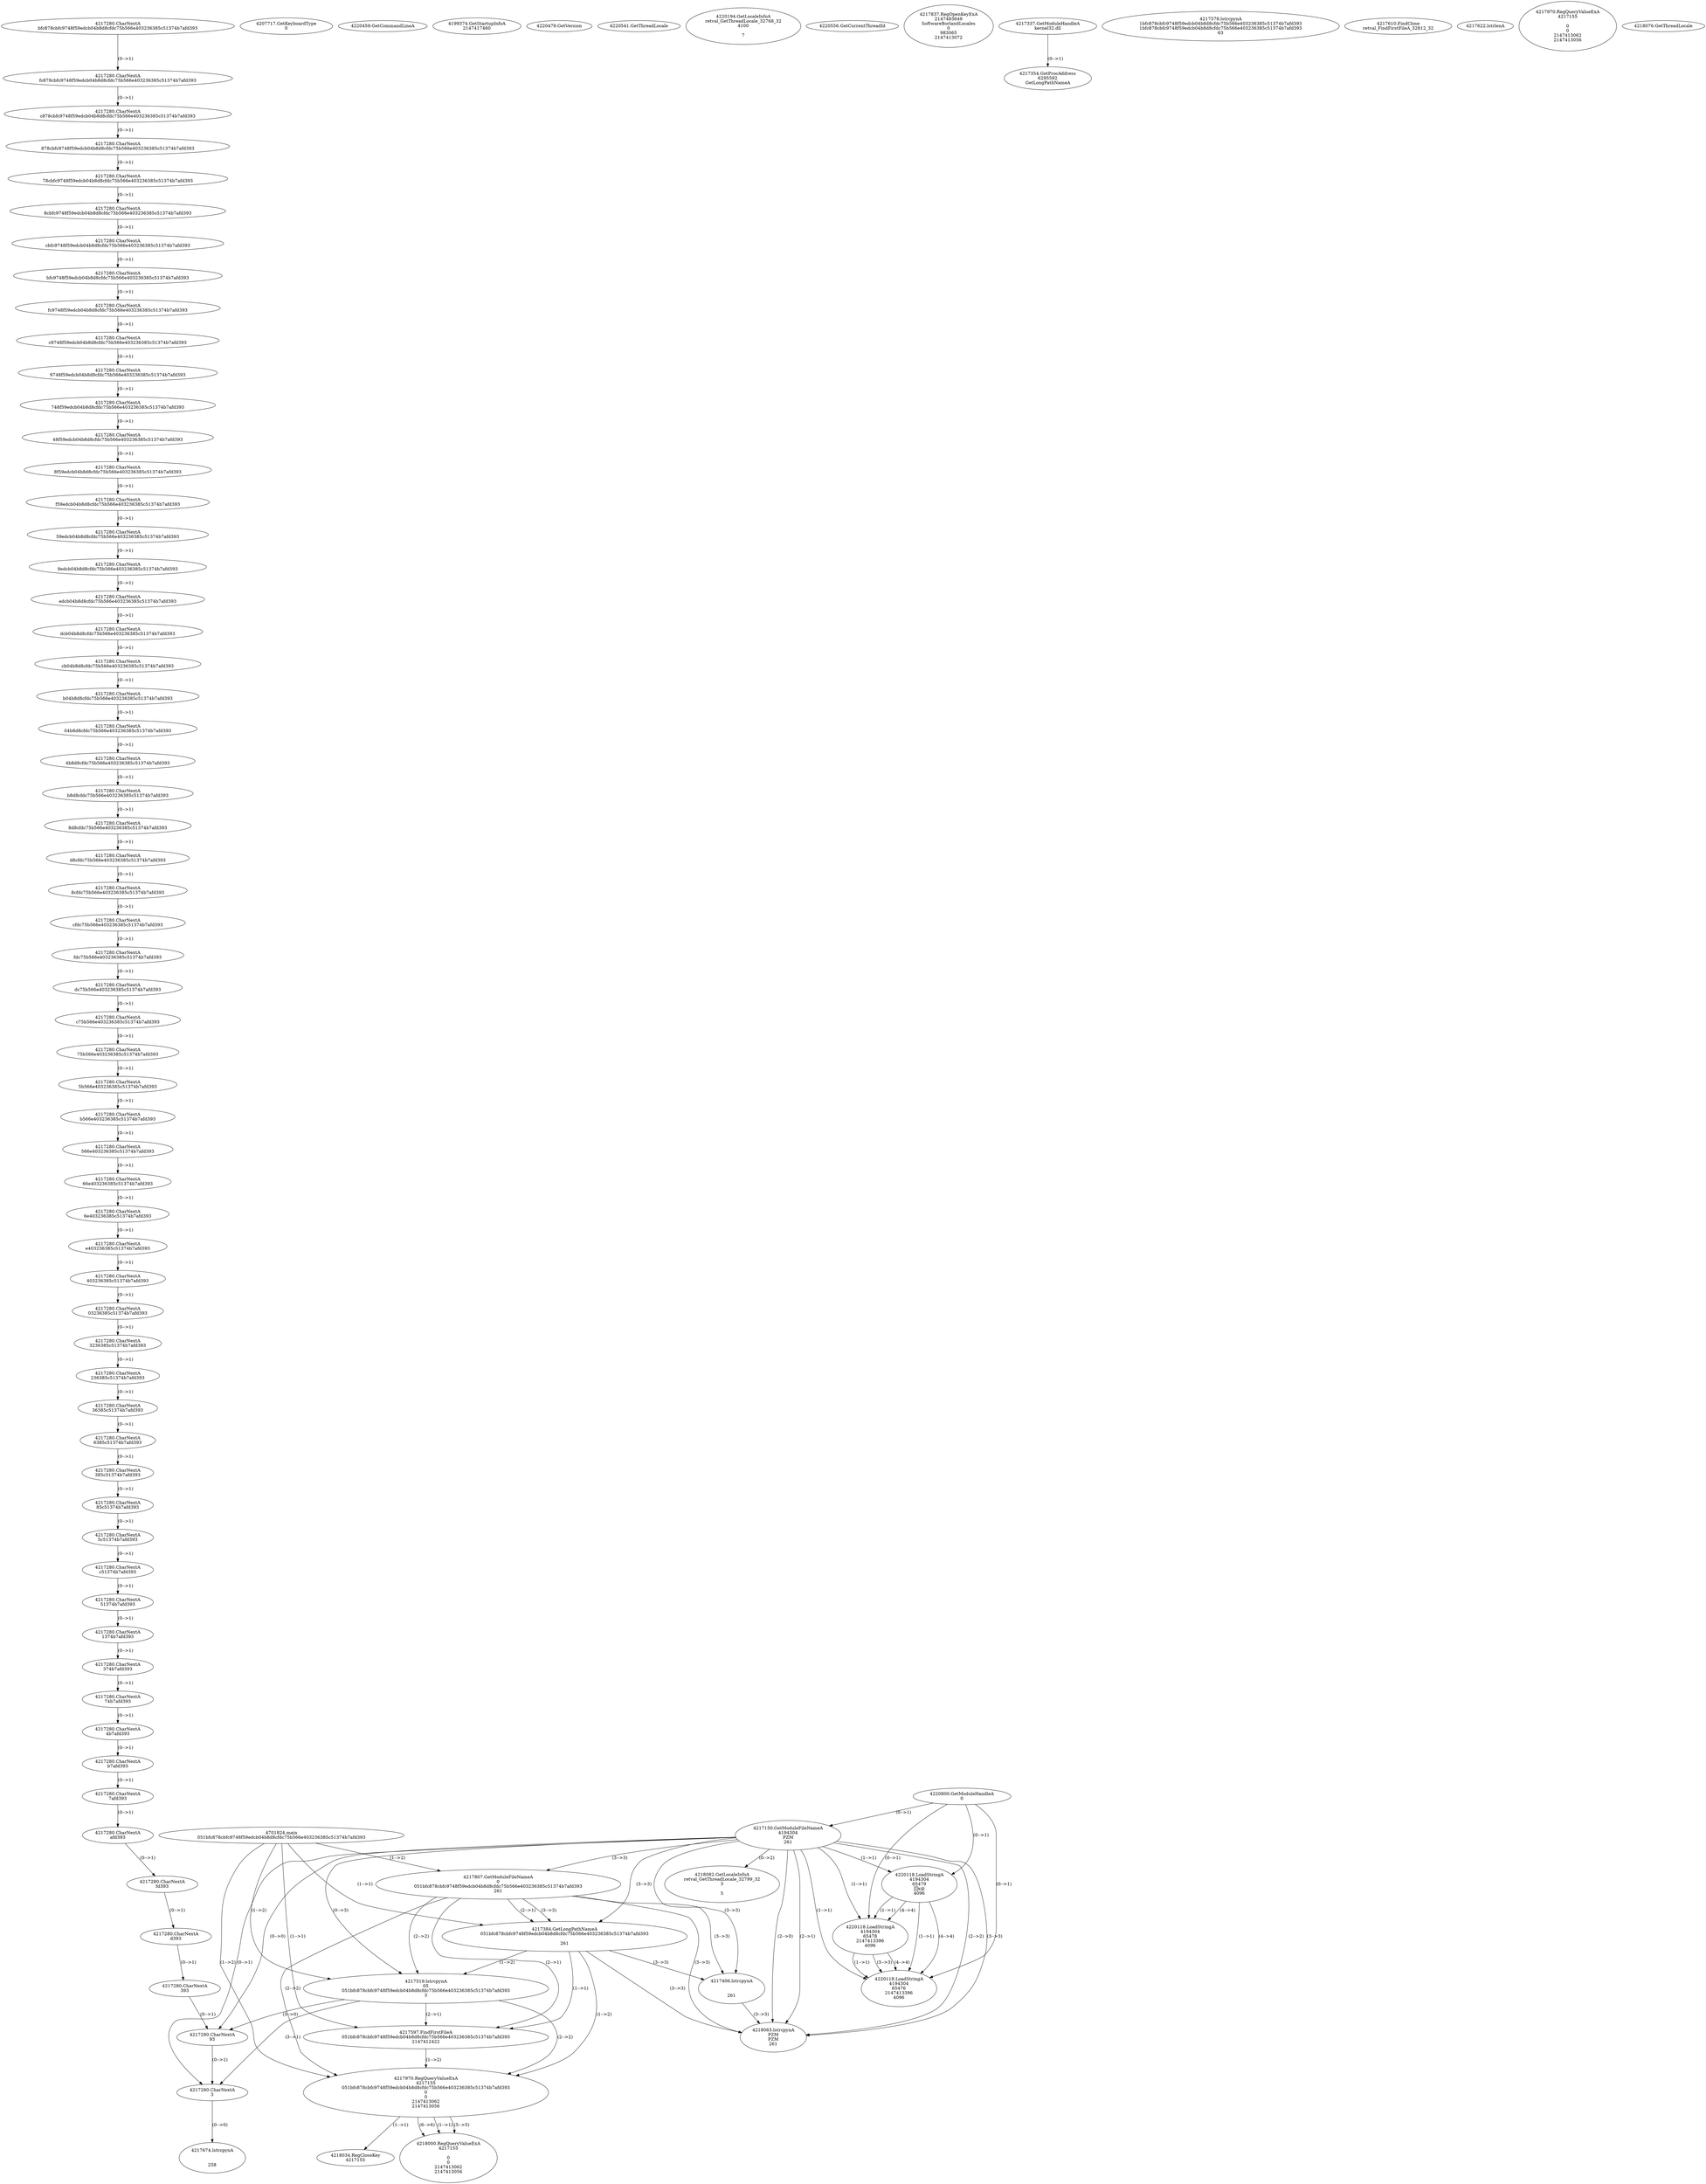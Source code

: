 // Global SCDG with merge call
digraph {
	0 [label="4701824.main
051bfc878cbfc9748f59edcb04b8d8cfdc75b566e403236385c51374b7afd393"]
	1 [label="4220800.GetModuleHandleA
0"]
	2 [label="4207717.GetKeyboardType
0"]
	3 [label="4220459.GetCommandLineA
"]
	4 [label="4199374.GetStartupInfoA
2147417460"]
	5 [label="4220479.GetVersion
"]
	6 [label="4220541.GetThreadLocale
"]
	7 [label="4220194.GetLocaleInfoA
retval_GetThreadLocale_32768_32
4100

7"]
	8 [label="4220556.GetCurrentThreadId
"]
	9 [label="4217150.GetModuleFileNameA
4194304
PZM
261"]
	1 -> 9 [label="(0-->1)"]
	10 [label="4217807.GetModuleFileNameA
0
051bfc878cbfc9748f59edcb04b8d8cfdc75b566e403236385c51374b7afd393
261"]
	0 -> 10 [label="(1-->2)"]
	9 -> 10 [label="(3-->3)"]
	11 [label="4217837.RegOpenKeyExA
2147483649
Software\Borland\Locales
0
983065
2147413072"]
	12 [label="4217337.GetModuleHandleA
kernel32.dll"]
	13 [label="4217354.GetProcAddress
6295592
GetLongPathNameA"]
	12 -> 13 [label="(0-->1)"]
	14 [label="4217384.GetLongPathNameA
051bfc878cbfc9748f59edcb04b8d8cfdc75b566e403236385c51374b7afd393

261"]
	0 -> 14 [label="(1-->1)"]
	10 -> 14 [label="(2-->1)"]
	9 -> 14 [label="(3-->3)"]
	10 -> 14 [label="(3-->3)"]
	15 [label="4217519.lstrcpynA
05
051bfc878cbfc9748f59edcb04b8d8cfdc75b566e403236385c51374b7afd393
3"]
	0 -> 15 [label="(1-->2)"]
	10 -> 15 [label="(2-->2)"]
	14 -> 15 [label="(1-->2)"]
	9 -> 15 [label="(0-->3)"]
	16 [label="4217280.CharNextA
bfc878cbfc9748f59edcb04b8d8cfdc75b566e403236385c51374b7afd393"]
	17 [label="4217280.CharNextA
fc878cbfc9748f59edcb04b8d8cfdc75b566e403236385c51374b7afd393"]
	16 -> 17 [label="(0-->1)"]
	18 [label="4217280.CharNextA
c878cbfc9748f59edcb04b8d8cfdc75b566e403236385c51374b7afd393"]
	17 -> 18 [label="(0-->1)"]
	19 [label="4217280.CharNextA
878cbfc9748f59edcb04b8d8cfdc75b566e403236385c51374b7afd393"]
	18 -> 19 [label="(0-->1)"]
	20 [label="4217280.CharNextA
78cbfc9748f59edcb04b8d8cfdc75b566e403236385c51374b7afd393"]
	19 -> 20 [label="(0-->1)"]
	21 [label="4217280.CharNextA
8cbfc9748f59edcb04b8d8cfdc75b566e403236385c51374b7afd393"]
	20 -> 21 [label="(0-->1)"]
	22 [label="4217280.CharNextA
cbfc9748f59edcb04b8d8cfdc75b566e403236385c51374b7afd393"]
	21 -> 22 [label="(0-->1)"]
	23 [label="4217280.CharNextA
bfc9748f59edcb04b8d8cfdc75b566e403236385c51374b7afd393"]
	22 -> 23 [label="(0-->1)"]
	24 [label="4217280.CharNextA
fc9748f59edcb04b8d8cfdc75b566e403236385c51374b7afd393"]
	23 -> 24 [label="(0-->1)"]
	25 [label="4217280.CharNextA
c9748f59edcb04b8d8cfdc75b566e403236385c51374b7afd393"]
	24 -> 25 [label="(0-->1)"]
	26 [label="4217280.CharNextA
9748f59edcb04b8d8cfdc75b566e403236385c51374b7afd393"]
	25 -> 26 [label="(0-->1)"]
	27 [label="4217280.CharNextA
748f59edcb04b8d8cfdc75b566e403236385c51374b7afd393"]
	26 -> 27 [label="(0-->1)"]
	28 [label="4217280.CharNextA
48f59edcb04b8d8cfdc75b566e403236385c51374b7afd393"]
	27 -> 28 [label="(0-->1)"]
	29 [label="4217280.CharNextA
8f59edcb04b8d8cfdc75b566e403236385c51374b7afd393"]
	28 -> 29 [label="(0-->1)"]
	30 [label="4217280.CharNextA
f59edcb04b8d8cfdc75b566e403236385c51374b7afd393"]
	29 -> 30 [label="(0-->1)"]
	31 [label="4217280.CharNextA
59edcb04b8d8cfdc75b566e403236385c51374b7afd393"]
	30 -> 31 [label="(0-->1)"]
	32 [label="4217280.CharNextA
9edcb04b8d8cfdc75b566e403236385c51374b7afd393"]
	31 -> 32 [label="(0-->1)"]
	33 [label="4217280.CharNextA
edcb04b8d8cfdc75b566e403236385c51374b7afd393"]
	32 -> 33 [label="(0-->1)"]
	34 [label="4217280.CharNextA
dcb04b8d8cfdc75b566e403236385c51374b7afd393"]
	33 -> 34 [label="(0-->1)"]
	35 [label="4217280.CharNextA
cb04b8d8cfdc75b566e403236385c51374b7afd393"]
	34 -> 35 [label="(0-->1)"]
	36 [label="4217280.CharNextA
b04b8d8cfdc75b566e403236385c51374b7afd393"]
	35 -> 36 [label="(0-->1)"]
	37 [label="4217280.CharNextA
04b8d8cfdc75b566e403236385c51374b7afd393"]
	36 -> 37 [label="(0-->1)"]
	38 [label="4217280.CharNextA
4b8d8cfdc75b566e403236385c51374b7afd393"]
	37 -> 38 [label="(0-->1)"]
	39 [label="4217280.CharNextA
b8d8cfdc75b566e403236385c51374b7afd393"]
	38 -> 39 [label="(0-->1)"]
	40 [label="4217280.CharNextA
8d8cfdc75b566e403236385c51374b7afd393"]
	39 -> 40 [label="(0-->1)"]
	41 [label="4217280.CharNextA
d8cfdc75b566e403236385c51374b7afd393"]
	40 -> 41 [label="(0-->1)"]
	42 [label="4217280.CharNextA
8cfdc75b566e403236385c51374b7afd393"]
	41 -> 42 [label="(0-->1)"]
	43 [label="4217280.CharNextA
cfdc75b566e403236385c51374b7afd393"]
	42 -> 43 [label="(0-->1)"]
	44 [label="4217280.CharNextA
fdc75b566e403236385c51374b7afd393"]
	43 -> 44 [label="(0-->1)"]
	45 [label="4217280.CharNextA
dc75b566e403236385c51374b7afd393"]
	44 -> 45 [label="(0-->1)"]
	46 [label="4217280.CharNextA
c75b566e403236385c51374b7afd393"]
	45 -> 46 [label="(0-->1)"]
	47 [label="4217280.CharNextA
75b566e403236385c51374b7afd393"]
	46 -> 47 [label="(0-->1)"]
	48 [label="4217280.CharNextA
5b566e403236385c51374b7afd393"]
	47 -> 48 [label="(0-->1)"]
	49 [label="4217280.CharNextA
b566e403236385c51374b7afd393"]
	48 -> 49 [label="(0-->1)"]
	50 [label="4217280.CharNextA
566e403236385c51374b7afd393"]
	49 -> 50 [label="(0-->1)"]
	51 [label="4217280.CharNextA
66e403236385c51374b7afd393"]
	50 -> 51 [label="(0-->1)"]
	52 [label="4217280.CharNextA
6e403236385c51374b7afd393"]
	51 -> 52 [label="(0-->1)"]
	53 [label="4217280.CharNextA
e403236385c51374b7afd393"]
	52 -> 53 [label="(0-->1)"]
	54 [label="4217280.CharNextA
403236385c51374b7afd393"]
	53 -> 54 [label="(0-->1)"]
	55 [label="4217280.CharNextA
03236385c51374b7afd393"]
	54 -> 55 [label="(0-->1)"]
	56 [label="4217280.CharNextA
3236385c51374b7afd393"]
	55 -> 56 [label="(0-->1)"]
	57 [label="4217280.CharNextA
236385c51374b7afd393"]
	56 -> 57 [label="(0-->1)"]
	58 [label="4217280.CharNextA
36385c51374b7afd393"]
	57 -> 58 [label="(0-->1)"]
	59 [label="4217280.CharNextA
6385c51374b7afd393"]
	58 -> 59 [label="(0-->1)"]
	60 [label="4217280.CharNextA
385c51374b7afd393"]
	59 -> 60 [label="(0-->1)"]
	61 [label="4217280.CharNextA
85c51374b7afd393"]
	60 -> 61 [label="(0-->1)"]
	62 [label="4217280.CharNextA
5c51374b7afd393"]
	61 -> 62 [label="(0-->1)"]
	63 [label="4217280.CharNextA
c51374b7afd393"]
	62 -> 63 [label="(0-->1)"]
	64 [label="4217280.CharNextA
51374b7afd393"]
	63 -> 64 [label="(0-->1)"]
	65 [label="4217280.CharNextA
1374b7afd393"]
	64 -> 65 [label="(0-->1)"]
	66 [label="4217280.CharNextA
374b7afd393"]
	65 -> 66 [label="(0-->1)"]
	67 [label="4217280.CharNextA
74b7afd393"]
	66 -> 67 [label="(0-->1)"]
	68 [label="4217280.CharNextA
4b7afd393"]
	67 -> 68 [label="(0-->1)"]
	69 [label="4217280.CharNextA
b7afd393"]
	68 -> 69 [label="(0-->1)"]
	70 [label="4217280.CharNextA
7afd393"]
	69 -> 70 [label="(0-->1)"]
	71 [label="4217280.CharNextA
afd393"]
	70 -> 71 [label="(0-->1)"]
	72 [label="4217280.CharNextA
fd393"]
	71 -> 72 [label="(0-->1)"]
	73 [label="4217280.CharNextA
d393"]
	72 -> 73 [label="(0-->1)"]
	74 [label="4217280.CharNextA
393"]
	73 -> 74 [label="(0-->1)"]
	75 [label="4217280.CharNextA
93"]
	74 -> 75 [label="(0-->1)"]
	9 -> 75 [label="(0-->0)"]
	15 -> 75 [label="(3-->0)"]
	76 [label="4217280.CharNextA
3"]
	9 -> 76 [label="(0-->1)"]
	15 -> 76 [label="(3-->1)"]
	75 -> 76 [label="(0-->1)"]
	77 [label="4217578.lstrcpynA
1bfc878cbfc9748f59edcb04b8d8cfdc75b566e403236385c51374b7afd393
1bfc878cbfc9748f59edcb04b8d8cfdc75b566e403236385c51374b7afd393
63"]
	78 [label="4217597.FindFirstFileA
051bfc878cbfc9748f59edcb04b8d8cfdc75b566e403236385c51374b7afd393
2147412422"]
	0 -> 78 [label="(1-->1)"]
	10 -> 78 [label="(2-->1)"]
	14 -> 78 [label="(1-->1)"]
	15 -> 78 [label="(2-->1)"]
	79 [label="4217970.RegQueryValueExA
4217155
051bfc878cbfc9748f59edcb04b8d8cfdc75b566e403236385c51374b7afd393
0
0
2147413062
2147413056"]
	0 -> 79 [label="(1-->2)"]
	10 -> 79 [label="(2-->2)"]
	14 -> 79 [label="(1-->2)"]
	15 -> 79 [label="(2-->2)"]
	78 -> 79 [label="(1-->2)"]
	80 [label="4218034.RegCloseKey
4217155"]
	79 -> 80 [label="(1-->1)"]
	81 [label="4218000.RegQueryValueExA
4217155

0
0
2147413062
2147413056"]
	79 -> 81 [label="(1-->1)"]
	79 -> 81 [label="(5-->5)"]
	79 -> 81 [label="(6-->6)"]
	82 [label="4217610.FindClose
retval_FindFirstFileA_32812_32"]
	83 [label="4217622.lstrlenA
"]
	84 [label="4217674.lstrcpynA


258"]
	76 -> 84 [label="(0-->0)"]
	85 [label="4217406.lstrcpynA


261"]
	9 -> 85 [label="(3-->3)"]
	10 -> 85 [label="(3-->3)"]
	14 -> 85 [label="(3-->3)"]
	86 [label="4217970.RegQueryValueExA
4217155

0
0
2147413062
2147413056"]
	87 [label="4218063.lstrcpynA
PZM
PZM
261"]
	9 -> 87 [label="(2-->1)"]
	9 -> 87 [label="(2-->2)"]
	9 -> 87 [label="(3-->3)"]
	10 -> 87 [label="(3-->3)"]
	14 -> 87 [label="(3-->3)"]
	85 -> 87 [label="(3-->3)"]
	9 -> 87 [label="(2-->0)"]
	88 [label="4218076.GetThreadLocale
"]
	89 [label="4218082.GetLocaleInfoA
retval_GetThreadLocale_32799_32
3

5"]
	9 -> 89 [label="(0-->2)"]
	90 [label="4220118.LoadStringA
4194304
65479
x@
4096"]
	1 -> 90 [label="(0-->1)"]
	9 -> 90 [label="(1-->1)"]
	91 [label="4220118.LoadStringA
4194304
65478
2147413396
4096"]
	1 -> 91 [label="(0-->1)"]
	9 -> 91 [label="(1-->1)"]
	90 -> 91 [label="(1-->1)"]
	90 -> 91 [label="(4-->4)"]
	92 [label="4220118.LoadStringA
4194304
65476
2147413396
4096"]
	1 -> 92 [label="(0-->1)"]
	9 -> 92 [label="(1-->1)"]
	90 -> 92 [label="(1-->1)"]
	91 -> 92 [label="(1-->1)"]
	91 -> 92 [label="(3-->3)"]
	90 -> 92 [label="(4-->4)"]
	91 -> 92 [label="(4-->4)"]
}
